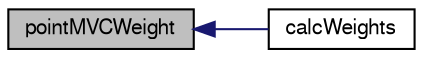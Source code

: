 digraph "pointMVCWeight"
{
  bgcolor="transparent";
  edge [fontname="FreeSans",fontsize="10",labelfontname="FreeSans",labelfontsize="10"];
  node [fontname="FreeSans",fontsize="10",shape=record];
  rankdir="LR";
  Node65 [label="pointMVCWeight",height=0.2,width=0.4,color="black", fillcolor="grey75", style="filled", fontcolor="black"];
  Node65 -> Node66 [dir="back",color="midnightblue",fontsize="10",style="solid",fontname="FreeSans"];
  Node66 [label="calcWeights",height=0.2,width=0.4,color="black",URL="$a22950.html#afa3e62c189547b399e9d79cce961576d",tooltip="Calculate weights from all cell&#39;s vertices. "];
}
